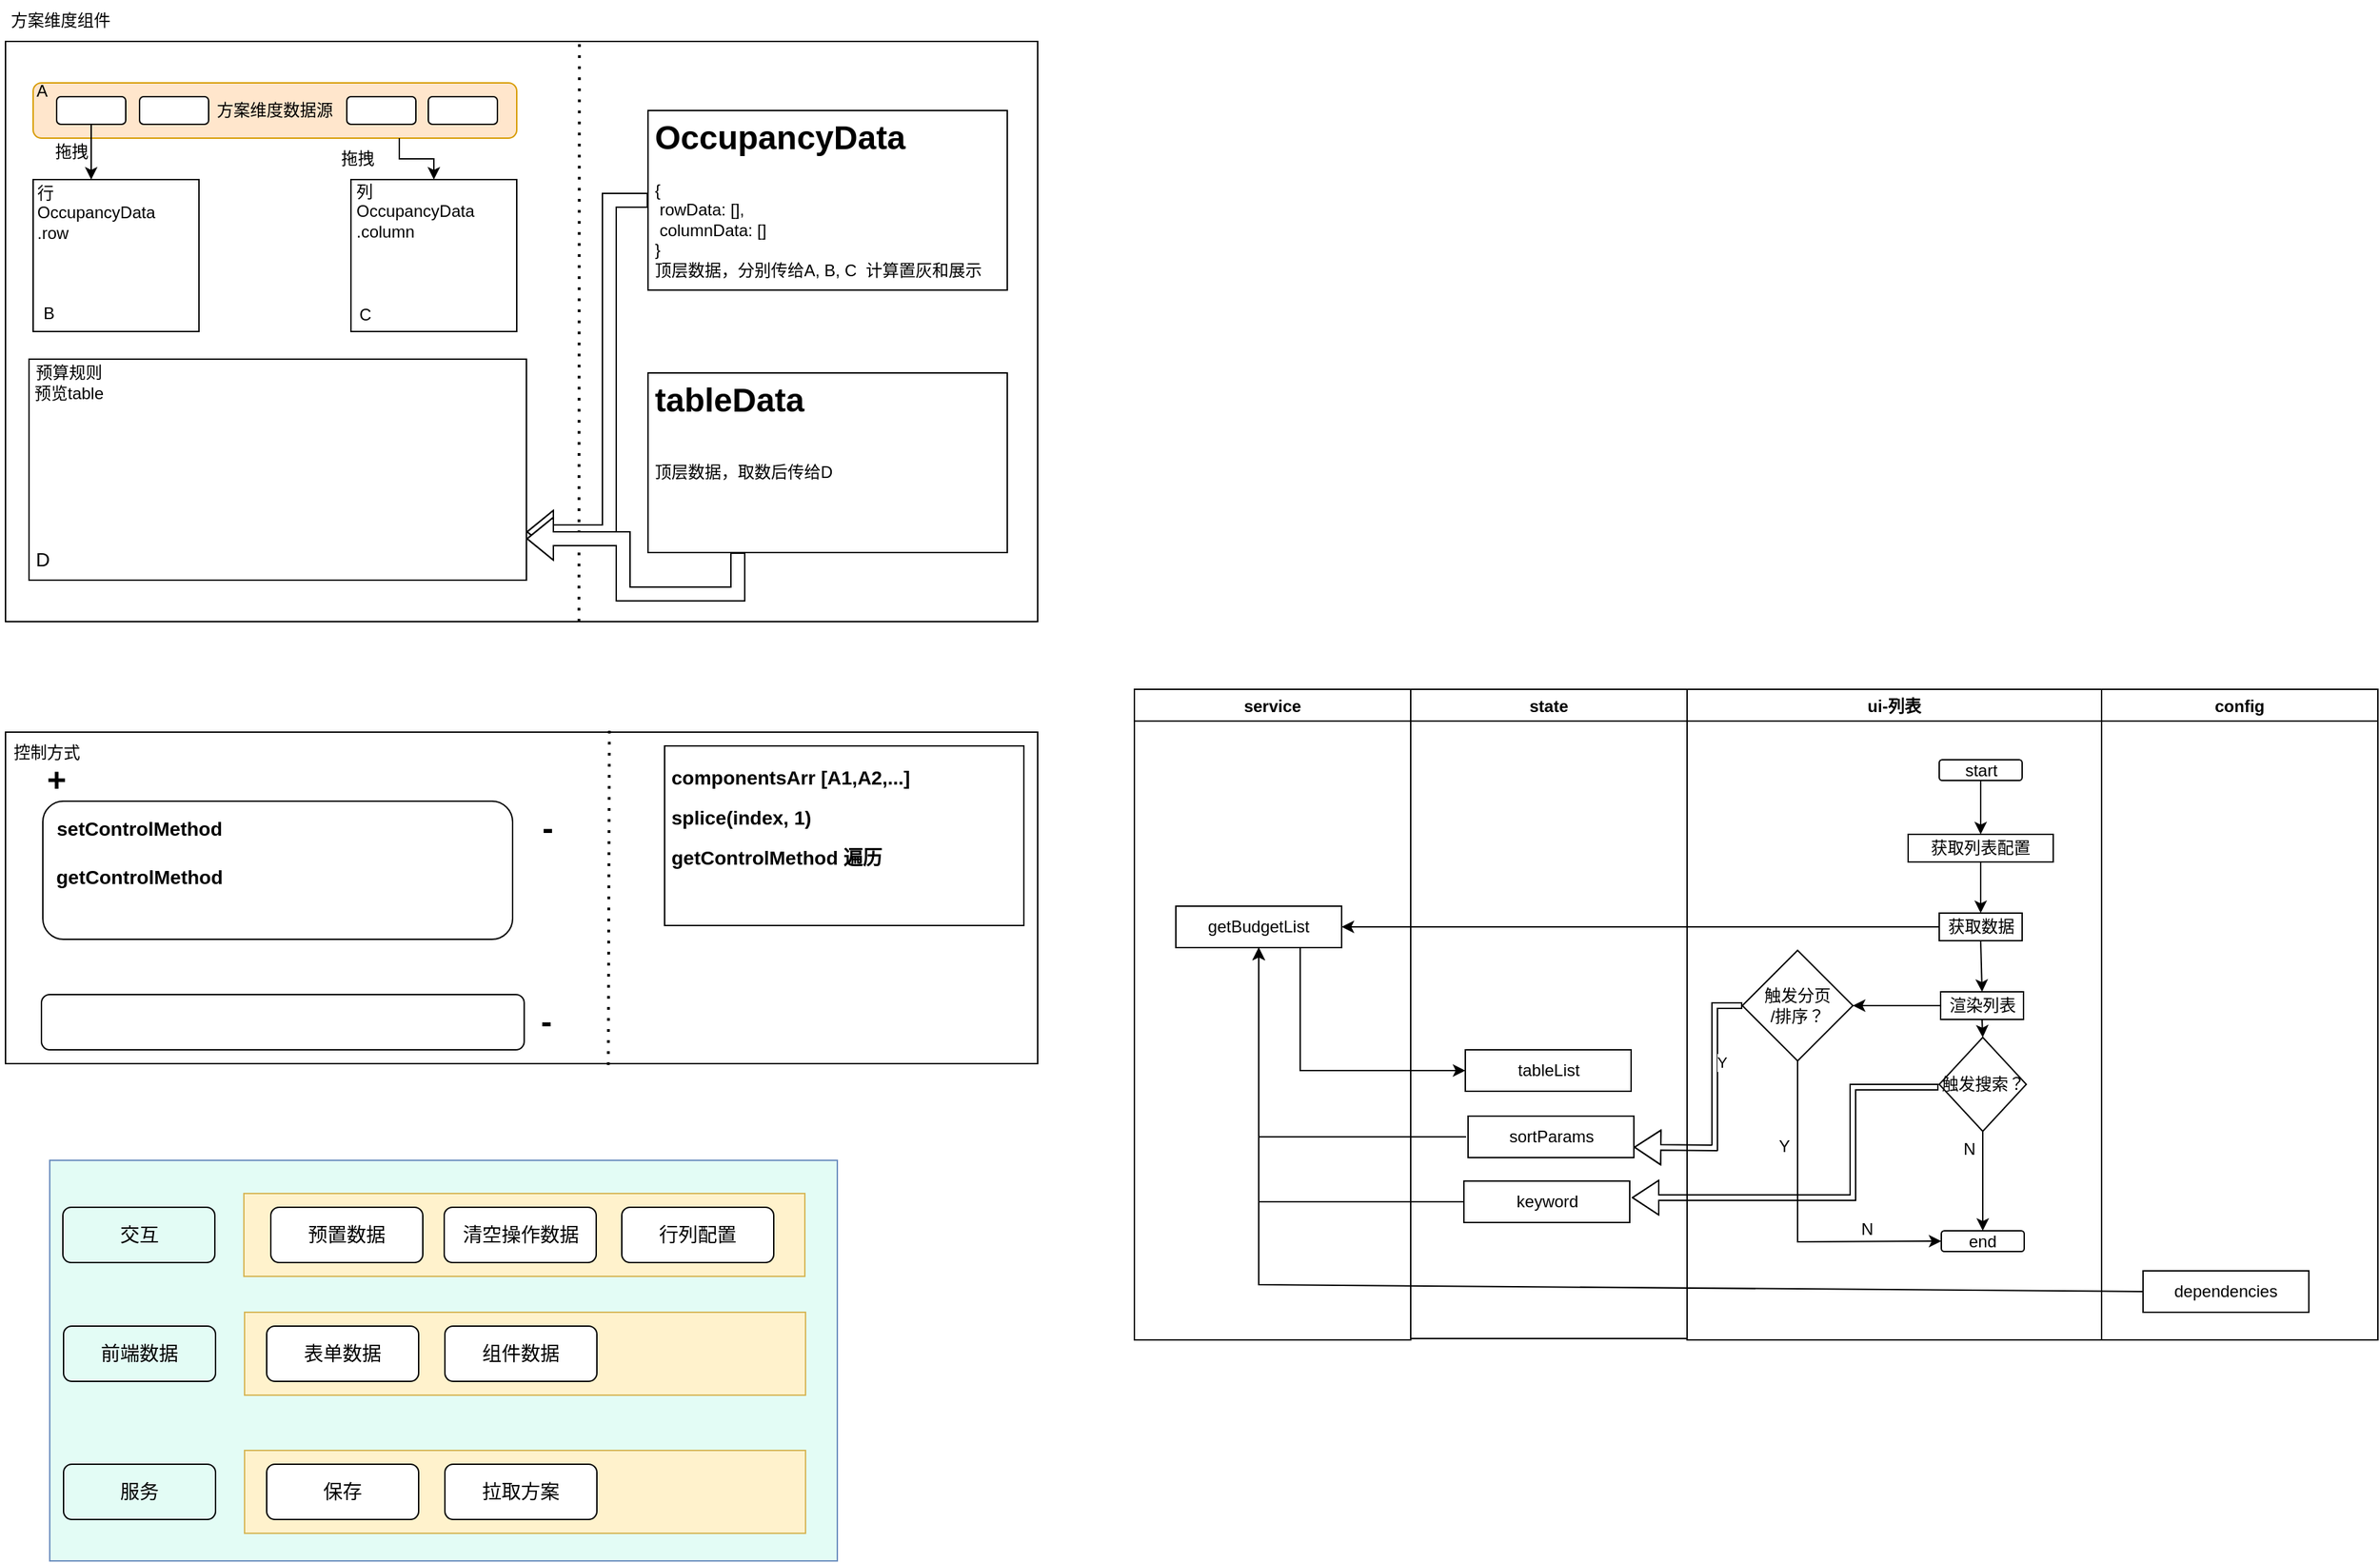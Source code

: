 <mxfile version="16.2.7" type="github">
  <diagram id="qfpWXhSrhyYfTMMbuBGT" name="Page-1">
    <mxGraphModel dx="1426" dy="794" grid="1" gridSize="10" guides="1" tooltips="1" connect="1" arrows="1" fold="1" page="1" pageScale="1" pageWidth="827" pageHeight="1169" math="0" shadow="0">
      <root>
        <mxCell id="0" />
        <mxCell id="1" parent="0" />
        <mxCell id="ocRCpTibMpe3HXO2Mhpm-78" value="" style="rounded=0;whiteSpace=wrap;html=1;fontSize=14;strokeColor=#6c8ebf;fillColor=#E3FCF5;" parent="1" vertex="1">
          <mxGeometry x="115" y="860" width="570" height="290" as="geometry" />
        </mxCell>
        <mxCell id="ocRCpTibMpe3HXO2Mhpm-30" value="" style="rounded=0;whiteSpace=wrap;html=1;fontSize=12;strokeColor=default;fillColor=none;" parent="1" vertex="1">
          <mxGeometry x="83" y="550" width="747" height="240" as="geometry" />
        </mxCell>
        <mxCell id="ocRCpTibMpe3HXO2Mhpm-31" value="控制方式" style="text;html=1;strokeColor=none;fillColor=none;align=center;verticalAlign=middle;whiteSpace=wrap;rounded=0;fontSize=12;" parent="1" vertex="1">
          <mxGeometry x="83" y="550" width="60" height="30" as="geometry" />
        </mxCell>
        <mxCell id="ocRCpTibMpe3HXO2Mhpm-36" value="&lt;font style=&quot;font-size: 24px&quot;&gt;&lt;b&gt;+&lt;/b&gt;&lt;/font&gt;" style="text;html=1;strokeColor=none;fillColor=none;align=center;verticalAlign=middle;whiteSpace=wrap;rounded=0;fontSize=12;" parent="1" vertex="1">
          <mxGeometry x="90" y="570" width="60" height="30" as="geometry" />
        </mxCell>
        <mxCell id="ocRCpTibMpe3HXO2Mhpm-43" value="" style="endArrow=none;dashed=1;html=1;dashPattern=1 3;strokeWidth=2;rounded=0;fontSize=24;fillColor=default;entryX=0.585;entryY=-0.008;entryDx=0;entryDy=0;exitX=0.584;exitY=1.004;exitDx=0;exitDy=0;entryPerimeter=0;exitPerimeter=0;" parent="1" source="ocRCpTibMpe3HXO2Mhpm-30" target="ocRCpTibMpe3HXO2Mhpm-30" edge="1">
          <mxGeometry width="50" height="50" relative="1" as="geometry">
            <mxPoint x="630" y="640" as="sourcePoint" />
            <mxPoint x="680" y="590" as="targetPoint" />
          </mxGeometry>
        </mxCell>
        <mxCell id="ocRCpTibMpe3HXO2Mhpm-1" value="方案维度组件" style="text;html=1;strokeColor=none;fillColor=none;align=center;verticalAlign=middle;whiteSpace=wrap;rounded=0;" parent="1" vertex="1">
          <mxGeometry x="83" y="20" width="80" height="30" as="geometry" />
        </mxCell>
        <mxCell id="ocRCpTibMpe3HXO2Mhpm-2" value="" style="rounded=0;whiteSpace=wrap;html=1;fillColor=none;" parent="1" vertex="1">
          <mxGeometry x="83" y="50" width="747" height="420" as="geometry" />
        </mxCell>
        <mxCell id="ocRCpTibMpe3HXO2Mhpm-3" value="方案维度数据源" style="rounded=1;whiteSpace=wrap;html=1;fillColor=#ffe6cc;strokeColor=#d79b00;" parent="1" vertex="1">
          <mxGeometry x="103" y="80" width="350" height="40" as="geometry" />
        </mxCell>
        <mxCell id="ocRCpTibMpe3HXO2Mhpm-4" value="" style="rounded=1;whiteSpace=wrap;html=1;" parent="1" vertex="1">
          <mxGeometry x="120" y="90" width="50" height="20" as="geometry" />
        </mxCell>
        <mxCell id="ocRCpTibMpe3HXO2Mhpm-5" value="" style="rounded=1;whiteSpace=wrap;html=1;" parent="1" vertex="1">
          <mxGeometry x="180" y="90" width="50" height="20" as="geometry" />
        </mxCell>
        <mxCell id="ocRCpTibMpe3HXO2Mhpm-6" value="" style="rounded=1;whiteSpace=wrap;html=1;" parent="1" vertex="1">
          <mxGeometry x="330" y="90" width="50" height="20" as="geometry" />
        </mxCell>
        <mxCell id="ocRCpTibMpe3HXO2Mhpm-7" value="" style="rounded=1;whiteSpace=wrap;html=1;" parent="1" vertex="1">
          <mxGeometry x="389" y="90" width="50" height="20" as="geometry" />
        </mxCell>
        <mxCell id="ocRCpTibMpe3HXO2Mhpm-8" value="" style="rounded=0;whiteSpace=wrap;html=1;" parent="1" vertex="1">
          <mxGeometry x="103" y="150" width="120" height="110" as="geometry" />
        </mxCell>
        <mxCell id="ocRCpTibMpe3HXO2Mhpm-9" value="" style="rounded=0;whiteSpace=wrap;html=1;" parent="1" vertex="1">
          <mxGeometry x="333" y="150" width="120" height="110" as="geometry" />
        </mxCell>
        <mxCell id="ocRCpTibMpe3HXO2Mhpm-10" value="行&lt;span&gt;OccupancyData .row&lt;/span&gt;" style="text;html=1;strokeColor=none;fillColor=none;align=left;verticalAlign=middle;whiteSpace=wrap;rounded=0;" parent="1" vertex="1">
          <mxGeometry x="104" y="159" width="33" height="30" as="geometry" />
        </mxCell>
        <mxCell id="ocRCpTibMpe3HXO2Mhpm-11" value="&lt;font style=&quot;font-size: 12px&quot;&gt;列&lt;span&gt;OccupancyData .column&lt;/span&gt;&lt;br&gt;&lt;/font&gt;" style="text;html=1;strokeColor=none;fillColor=none;align=left;verticalAlign=middle;whiteSpace=wrap;rounded=0;" parent="1" vertex="1">
          <mxGeometry x="335" y="158" width="33" height="30" as="geometry" />
        </mxCell>
        <mxCell id="ocRCpTibMpe3HXO2Mhpm-12" value="" style="endArrow=classic;html=1;rounded=0;exitX=0.5;exitY=1;exitDx=0;exitDy=0;entryX=0.35;entryY=0;entryDx=0;entryDy=0;entryPerimeter=0;" parent="1" source="ocRCpTibMpe3HXO2Mhpm-4" target="ocRCpTibMpe3HXO2Mhpm-8" edge="1">
          <mxGeometry width="50" height="50" relative="1" as="geometry">
            <mxPoint x="140" y="140" as="sourcePoint" />
            <mxPoint x="190" y="90" as="targetPoint" />
          </mxGeometry>
        </mxCell>
        <mxCell id="ocRCpTibMpe3HXO2Mhpm-13" value="拖拽" style="text;html=1;strokeColor=none;fillColor=none;align=center;verticalAlign=middle;whiteSpace=wrap;rounded=0;" parent="1" vertex="1">
          <mxGeometry x="101" y="115" width="60" height="30" as="geometry" />
        </mxCell>
        <mxCell id="ocRCpTibMpe3HXO2Mhpm-16" value="&lt;h1&gt;OccupancyData&amp;nbsp;&lt;/h1&gt;&lt;div&gt;{&lt;/div&gt;&lt;div&gt;&lt;span style=&quot;white-space: pre&quot;&gt; &lt;/span&gt;rowData: [],&lt;br&gt;&lt;/div&gt;&lt;div&gt;&lt;span style=&quot;white-space: pre&quot;&gt; &lt;/span&gt;columnData: []&lt;br&gt;&lt;/div&gt;&lt;div&gt;}&lt;/div&gt;&lt;div&gt;顶层数据，分别传给A, B, C&amp;nbsp; 计算置灰和展示&lt;/div&gt;" style="text;html=1;strokeColor=default;fillColor=none;spacing=5;spacingTop=-20;whiteSpace=wrap;overflow=hidden;rounded=0;" parent="1" vertex="1">
          <mxGeometry x="548" y="100" width="260" height="130" as="geometry" />
        </mxCell>
        <mxCell id="ocRCpTibMpe3HXO2Mhpm-17" value="A" style="text;html=1;strokeColor=none;fillColor=none;align=center;verticalAlign=middle;whiteSpace=wrap;rounded=0;" parent="1" vertex="1">
          <mxGeometry x="104" y="81" width="11" height="10" as="geometry" />
        </mxCell>
        <mxCell id="ocRCpTibMpe3HXO2Mhpm-18" value="B" style="text;html=1;strokeColor=none;fillColor=none;align=center;verticalAlign=middle;whiteSpace=wrap;rounded=0;" parent="1" vertex="1">
          <mxGeometry x="109" y="242" width="11" height="10" as="geometry" />
        </mxCell>
        <mxCell id="ocRCpTibMpe3HXO2Mhpm-19" value="C" style="text;html=1;strokeColor=none;fillColor=none;align=center;verticalAlign=middle;whiteSpace=wrap;rounded=0;" parent="1" vertex="1">
          <mxGeometry x="338" y="243" width="11" height="10" as="geometry" />
        </mxCell>
        <mxCell id="ocRCpTibMpe3HXO2Mhpm-20" value="拖拽" style="text;html=1;strokeColor=none;fillColor=none;align=center;verticalAlign=middle;whiteSpace=wrap;rounded=0;" parent="1" vertex="1">
          <mxGeometry x="308" y="120" width="60" height="30" as="geometry" />
        </mxCell>
        <mxCell id="ocRCpTibMpe3HXO2Mhpm-21" value="" style="endArrow=classic;html=1;rounded=0;exitX=1;exitY=0;exitDx=0;exitDy=0;entryX=0.5;entryY=0;entryDx=0;entryDy=0;" parent="1" source="ocRCpTibMpe3HXO2Mhpm-20" target="ocRCpTibMpe3HXO2Mhpm-9" edge="1">
          <mxGeometry width="50" height="50" relative="1" as="geometry">
            <mxPoint x="155" y="120" as="sourcePoint" />
            <mxPoint x="155" y="160" as="targetPoint" />
            <Array as="points">
              <mxPoint x="368" y="135" />
              <mxPoint x="393" y="135" />
            </Array>
          </mxGeometry>
        </mxCell>
        <mxCell id="ocRCpTibMpe3HXO2Mhpm-23" value="" style="endArrow=none;dashed=1;html=1;dashPattern=1 3;strokeWidth=2;rounded=0;fontSize=12;entryX=0.556;entryY=-0.002;entryDx=0;entryDy=0;entryPerimeter=0;" parent="1" target="ocRCpTibMpe3HXO2Mhpm-2" edge="1">
          <mxGeometry width="50" height="50" relative="1" as="geometry">
            <mxPoint x="498" y="470" as="sourcePoint" />
            <mxPoint x="440" y="290" as="targetPoint" />
          </mxGeometry>
        </mxCell>
        <mxCell id="ocRCpTibMpe3HXO2Mhpm-25" value="" style="rounded=0;whiteSpace=wrap;html=1;fontSize=12;strokeColor=default;" parent="1" vertex="1">
          <mxGeometry x="100" y="280" width="360" height="160" as="geometry" />
        </mxCell>
        <mxCell id="ocRCpTibMpe3HXO2Mhpm-26" value="预算规则预览table" style="text;html=1;strokeColor=none;fillColor=none;align=center;verticalAlign=middle;whiteSpace=wrap;rounded=0;fontSize=12;" parent="1" vertex="1">
          <mxGeometry x="99" y="282" width="60" height="30" as="geometry" />
        </mxCell>
        <mxCell id="ocRCpTibMpe3HXO2Mhpm-27" value="" style="shape=flexArrow;endArrow=classic;html=1;rounded=0;fontSize=12;exitX=0;exitY=0.5;exitDx=0;exitDy=0;" parent="1" source="ocRCpTibMpe3HXO2Mhpm-16" edge="1">
          <mxGeometry width="50" height="50" relative="1" as="geometry">
            <mxPoint x="390" y="340" as="sourcePoint" />
            <mxPoint x="460" y="405" as="targetPoint" />
            <Array as="points">
              <mxPoint x="520" y="165" />
              <mxPoint x="520" y="290" />
              <mxPoint x="520" y="405" />
            </Array>
          </mxGeometry>
        </mxCell>
        <mxCell id="ocRCpTibMpe3HXO2Mhpm-28" value="&lt;h1&gt;tableData&amp;nbsp;&lt;/h1&gt;&lt;div&gt;&lt;br&gt;&lt;/div&gt;&lt;div&gt;顶层数据，取数后传给D&amp;nbsp;&lt;/div&gt;" style="text;html=1;strokeColor=default;fillColor=none;spacing=5;spacingTop=-20;whiteSpace=wrap;overflow=hidden;rounded=0;" parent="1" vertex="1">
          <mxGeometry x="548" y="290" width="260" height="130" as="geometry" />
        </mxCell>
        <mxCell id="ocRCpTibMpe3HXO2Mhpm-29" value="" style="shape=flexArrow;endArrow=classic;html=1;rounded=0;fontSize=12;exitX=0.25;exitY=1;exitDx=0;exitDy=0;fillColor=default;" parent="1" source="ocRCpTibMpe3HXO2Mhpm-28" edge="1">
          <mxGeometry width="50" height="50" relative="1" as="geometry">
            <mxPoint x="390" y="340" as="sourcePoint" />
            <mxPoint x="460" y="410" as="targetPoint" />
            <Array as="points">
              <mxPoint x="613" y="450" />
              <mxPoint x="530" y="450" />
              <mxPoint x="530" y="410" />
            </Array>
          </mxGeometry>
        </mxCell>
        <mxCell id="ocRCpTibMpe3HXO2Mhpm-33" value="" style="rounded=1;whiteSpace=wrap;html=1;fontSize=12;strokeColor=default;fillColor=default;" parent="1" vertex="1">
          <mxGeometry x="110" y="600" width="340" height="100" as="geometry" />
        </mxCell>
        <mxCell id="ocRCpTibMpe3HXO2Mhpm-37" value="&lt;font style=&quot;font-size: 24px&quot;&gt;&lt;b&gt;-&lt;/b&gt;&lt;/font&gt;" style="text;html=1;strokeColor=none;fillColor=none;align=center;verticalAlign=middle;whiteSpace=wrap;rounded=0;fontSize=12;" parent="1" vertex="1">
          <mxGeometry x="451.25" y="605" width="48.75" height="30" as="geometry" />
        </mxCell>
        <mxCell id="ocRCpTibMpe3HXO2Mhpm-51" value="&lt;h1&gt;&lt;span style=&quot;font-size: 14px&quot;&gt;componentsArr [A1,A2,...]&lt;br&gt;splice(index, 1)&lt;br&gt;getControlMethod 遍历&lt;/span&gt;&lt;/h1&gt;" style="text;html=1;strokeColor=default;fillColor=none;spacing=5;spacingTop=-20;whiteSpace=wrap;overflow=hidden;rounded=0;" parent="1" vertex="1">
          <mxGeometry x="560" y="560" width="260" height="130" as="geometry" />
        </mxCell>
        <mxCell id="ocRCpTibMpe3HXO2Mhpm-52" value="D" style="text;html=1;strokeColor=none;fillColor=none;align=center;verticalAlign=middle;whiteSpace=wrap;rounded=0;fontSize=14;" parent="1" vertex="1">
          <mxGeometry x="79.5" y="410" width="60" height="30" as="geometry" />
        </mxCell>
        <mxCell id="ocRCpTibMpe3HXO2Mhpm-53" value="" style="group" parent="1" vertex="1" connectable="0">
          <mxGeometry x="109" y="740" width="390" height="40" as="geometry" />
        </mxCell>
        <mxCell id="ocRCpTibMpe3HXO2Mhpm-45" value="" style="rounded=1;whiteSpace=wrap;html=1;fontSize=12;strokeColor=default;fillColor=default;" parent="ocRCpTibMpe3HXO2Mhpm-53" vertex="1">
          <mxGeometry width="349.375" height="40" as="geometry" />
        </mxCell>
        <mxCell id="ocRCpTibMpe3HXO2Mhpm-46" value="&lt;font style=&quot;font-size: 24px&quot;&gt;&lt;b&gt;-&lt;/b&gt;&lt;/font&gt;" style="text;html=1;strokeColor=none;fillColor=none;align=center;verticalAlign=middle;whiteSpace=wrap;rounded=0;fontSize=12;" parent="ocRCpTibMpe3HXO2Mhpm-53" vertex="1">
          <mxGeometry x="341.25" y="5" width="48.75" height="30" as="geometry" />
        </mxCell>
        <mxCell id="ocRCpTibMpe3HXO2Mhpm-54" value="&lt;h1 style=&quot;text-align: left&quot;&gt;&lt;span style=&quot;font-size: 14px&quot;&gt;setControlMethod&lt;/span&gt;&lt;/h1&gt;" style="text;html=1;strokeColor=none;fillColor=none;align=center;verticalAlign=middle;whiteSpace=wrap;rounded=0;fontSize=14;" parent="1" vertex="1">
          <mxGeometry x="150" y="600" width="60" height="30" as="geometry" />
        </mxCell>
        <mxCell id="ocRCpTibMpe3HXO2Mhpm-55" value="&lt;h1 style=&quot;text-align: left&quot;&gt;&lt;span style=&quot;font-size: 14px&quot;&gt;getControlMethod&lt;/span&gt;&lt;/h1&gt;" style="text;html=1;strokeColor=none;fillColor=none;align=center;verticalAlign=middle;whiteSpace=wrap;rounded=0;fontSize=14;" parent="1" vertex="1">
          <mxGeometry x="150" y="635" width="60" height="30" as="geometry" />
        </mxCell>
        <mxCell id="ocRCpTibMpe3HXO2Mhpm-79" value="" style="group" parent="1" vertex="1" connectable="0">
          <mxGeometry x="124.5" y="884" width="537.5" height="246" as="geometry" />
        </mxCell>
        <mxCell id="ocRCpTibMpe3HXO2Mhpm-69" value="" style="group" parent="ocRCpTibMpe3HXO2Mhpm-79" vertex="1" connectable="0">
          <mxGeometry width="537" height="60" as="geometry" />
        </mxCell>
        <mxCell id="ocRCpTibMpe3HXO2Mhpm-63" value="" style="rounded=0;whiteSpace=wrap;html=1;fontSize=14;strokeColor=#d6b656;fillColor=#fff2cc;" parent="ocRCpTibMpe3HXO2Mhpm-69" vertex="1">
          <mxGeometry x="131" width="406" height="60" as="geometry" />
        </mxCell>
        <mxCell id="ocRCpTibMpe3HXO2Mhpm-58" value="行列配置" style="rounded=1;whiteSpace=wrap;html=1;fontSize=14;strokeColor=default;fillColor=default;" parent="ocRCpTibMpe3HXO2Mhpm-69" vertex="1">
          <mxGeometry x="404.5" y="10" width="110" height="40" as="geometry" />
        </mxCell>
        <mxCell id="ocRCpTibMpe3HXO2Mhpm-60" value="交互" style="rounded=1;whiteSpace=wrap;html=1;fontSize=14;strokeColor=default;fillColor=none;" parent="ocRCpTibMpe3HXO2Mhpm-69" vertex="1">
          <mxGeometry y="10" width="110" height="40" as="geometry" />
        </mxCell>
        <mxCell id="ocRCpTibMpe3HXO2Mhpm-61" value="清空操作数据" style="rounded=1;whiteSpace=wrap;html=1;fontSize=14;strokeColor=default;fillColor=default;" parent="ocRCpTibMpe3HXO2Mhpm-69" vertex="1">
          <mxGeometry x="276" y="10" width="110" height="40" as="geometry" />
        </mxCell>
        <mxCell id="ocRCpTibMpe3HXO2Mhpm-72" value="预置数据" style="rounded=1;whiteSpace=wrap;html=1;fontSize=14;strokeColor=default;fillColor=default;" parent="ocRCpTibMpe3HXO2Mhpm-69" vertex="1">
          <mxGeometry x="150.5" y="10" width="110" height="40" as="geometry" />
        </mxCell>
        <mxCell id="ocRCpTibMpe3HXO2Mhpm-70" value="" style="group" parent="ocRCpTibMpe3HXO2Mhpm-79" vertex="1" connectable="0">
          <mxGeometry x="0.5" y="186" width="537" height="60" as="geometry" />
        </mxCell>
        <mxCell id="ocRCpTibMpe3HXO2Mhpm-64" value="服务" style="rounded=1;whiteSpace=wrap;html=1;fontSize=14;strokeColor=default;fillColor=none;" parent="ocRCpTibMpe3HXO2Mhpm-70" vertex="1">
          <mxGeometry y="10" width="110" height="40" as="geometry" />
        </mxCell>
        <mxCell id="ocRCpTibMpe3HXO2Mhpm-66" value="" style="rounded=0;whiteSpace=wrap;html=1;fontSize=14;strokeColor=#d6b656;fillColor=#fff2cc;" parent="ocRCpTibMpe3HXO2Mhpm-70" vertex="1">
          <mxGeometry x="131" width="406" height="60" as="geometry" />
        </mxCell>
        <mxCell id="ocRCpTibMpe3HXO2Mhpm-67" value="保存" style="rounded=1;whiteSpace=wrap;html=1;fontSize=14;strokeColor=default;fillColor=default;" parent="ocRCpTibMpe3HXO2Mhpm-70" vertex="1">
          <mxGeometry x="147" y="10" width="110" height="40" as="geometry" />
        </mxCell>
        <mxCell id="ocRCpTibMpe3HXO2Mhpm-68" value="拉取方案" style="rounded=1;whiteSpace=wrap;html=1;fontSize=14;strokeColor=default;fillColor=default;" parent="ocRCpTibMpe3HXO2Mhpm-70" vertex="1">
          <mxGeometry x="276" y="10" width="110" height="40" as="geometry" />
        </mxCell>
        <mxCell id="ocRCpTibMpe3HXO2Mhpm-73" value="" style="group" parent="ocRCpTibMpe3HXO2Mhpm-79" vertex="1" connectable="0">
          <mxGeometry x="0.5" y="86" width="537" height="60" as="geometry" />
        </mxCell>
        <mxCell id="ocRCpTibMpe3HXO2Mhpm-74" value="前端数据" style="rounded=1;whiteSpace=wrap;html=1;fontSize=14;strokeColor=default;fillColor=none;" parent="ocRCpTibMpe3HXO2Mhpm-73" vertex="1">
          <mxGeometry y="10" width="110" height="40" as="geometry" />
        </mxCell>
        <mxCell id="ocRCpTibMpe3HXO2Mhpm-75" value="" style="rounded=0;whiteSpace=wrap;html=1;fontSize=14;strokeColor=#d6b656;fillColor=#fff2cc;" parent="ocRCpTibMpe3HXO2Mhpm-73" vertex="1">
          <mxGeometry x="131" width="406" height="60" as="geometry" />
        </mxCell>
        <mxCell id="ocRCpTibMpe3HXO2Mhpm-76" value="表单数据" style="rounded=1;whiteSpace=wrap;html=1;fontSize=14;strokeColor=default;fillColor=default;" parent="ocRCpTibMpe3HXO2Mhpm-73" vertex="1">
          <mxGeometry x="147" y="10" width="110" height="40" as="geometry" />
        </mxCell>
        <mxCell id="ocRCpTibMpe3HXO2Mhpm-77" value="组件数据" style="rounded=1;whiteSpace=wrap;html=1;fontSize=14;strokeColor=default;fillColor=default;" parent="ocRCpTibMpe3HXO2Mhpm-73" vertex="1">
          <mxGeometry x="276" y="10" width="110" height="40" as="geometry" />
        </mxCell>
        <mxCell id="5oGY8zhfFjUprAflUnd5-39" value="service" style="swimlane;strokeColor=default;fillColor=none;" parent="1" vertex="1">
          <mxGeometry x="900" y="519" width="200" height="471" as="geometry" />
        </mxCell>
        <mxCell id="5oGY8zhfFjUprAflUnd5-40" value="&lt;span style=&quot;text-align: left&quot;&gt;getBudgetList&lt;/span&gt;" style="whiteSpace=wrap;html=1;strokeColor=default;fillColor=none;" parent="5oGY8zhfFjUprAflUnd5-39" vertex="1">
          <mxGeometry x="30" y="157" width="120" height="30" as="geometry" />
        </mxCell>
        <mxCell id="5oGY8zhfFjUprAflUnd5-41" style="edgeStyle=orthogonalEdgeStyle;rounded=0;orthogonalLoop=1;jettySize=auto;html=1;exitX=0.5;exitY=1;exitDx=0;exitDy=0;" parent="5oGY8zhfFjUprAflUnd5-39" source="5oGY8zhfFjUprAflUnd5-40" target="5oGY8zhfFjUprAflUnd5-40" edge="1">
          <mxGeometry relative="1" as="geometry" />
        </mxCell>
        <mxCell id="5oGY8zhfFjUprAflUnd5-47" value="ui-列表" style="swimlane;strokeColor=default;fillColor=none;" parent="1" vertex="1">
          <mxGeometry x="1300" y="519" width="300" height="471" as="geometry" />
        </mxCell>
        <mxCell id="5oGY8zhfFjUprAflUnd5-52" value="start" style="rounded=1;whiteSpace=wrap;html=1;strokeColor=default;fillColor=none;" parent="5oGY8zhfFjUprAflUnd5-47" vertex="1">
          <mxGeometry x="182.5" y="51" width="60" height="15" as="geometry" />
        </mxCell>
        <mxCell id="5oGY8zhfFjUprAflUnd5-55" value="获取数据" style="rounded=0;whiteSpace=wrap;html=1;strokeColor=default;fillColor=none;" parent="5oGY8zhfFjUprAflUnd5-47" vertex="1">
          <mxGeometry x="182.5" y="162" width="60" height="20" as="geometry" />
        </mxCell>
        <mxCell id="5oGY8zhfFjUprAflUnd5-56" value="渲染列表" style="rounded=0;whiteSpace=wrap;html=1;strokeColor=default;fillColor=none;" parent="5oGY8zhfFjUprAflUnd5-47" vertex="1">
          <mxGeometry x="183.5" y="219" width="60" height="20" as="geometry" />
        </mxCell>
        <mxCell id="5oGY8zhfFjUprAflUnd5-75" style="edgeStyle=orthogonalEdgeStyle;rounded=0;orthogonalLoop=1;jettySize=auto;html=1;exitX=0.5;exitY=1;exitDx=0;exitDy=0;entryX=0.5;entryY=0;entryDx=0;entryDy=0;" parent="5oGY8zhfFjUprAflUnd5-47" source="5oGY8zhfFjUprAflUnd5-59" target="5oGY8zhfFjUprAflUnd5-63" edge="1">
          <mxGeometry relative="1" as="geometry" />
        </mxCell>
        <mxCell id="5oGY8zhfFjUprAflUnd5-59" value="触发搜索？" style="rhombus;whiteSpace=wrap;html=1;strokeColor=default;fillColor=none;" parent="5oGY8zhfFjUprAflUnd5-47" vertex="1">
          <mxGeometry x="182.5" y="252" width="63" height="68" as="geometry" />
        </mxCell>
        <mxCell id="5oGY8zhfFjUprAflUnd5-61" value="触发分页&lt;br&gt;/排序？" style="rhombus;whiteSpace=wrap;html=1;strokeColor=default;fillColor=none;" parent="5oGY8zhfFjUprAflUnd5-47" vertex="1">
          <mxGeometry x="40" y="189" width="80" height="80" as="geometry" />
        </mxCell>
        <mxCell id="5oGY8zhfFjUprAflUnd5-63" value="end" style="rounded=1;whiteSpace=wrap;html=1;strokeColor=default;fillColor=none;" parent="5oGY8zhfFjUprAflUnd5-47" vertex="1">
          <mxGeometry x="184" y="392" width="60" height="15" as="geometry" />
        </mxCell>
        <mxCell id="5oGY8zhfFjUprAflUnd5-64" value="获取列表配置" style="rounded=0;whiteSpace=wrap;html=1;strokeColor=default;fillColor=none;" parent="5oGY8zhfFjUprAflUnd5-47" vertex="1">
          <mxGeometry x="160" y="105" width="105" height="20" as="geometry" />
        </mxCell>
        <mxCell id="5oGY8zhfFjUprAflUnd5-66" value="" style="endArrow=classic;html=1;rounded=0;exitX=0.5;exitY=1;exitDx=0;exitDy=0;entryX=0.5;entryY=0;entryDx=0;entryDy=0;" parent="5oGY8zhfFjUprAflUnd5-47" source="5oGY8zhfFjUprAflUnd5-52" target="5oGY8zhfFjUprAflUnd5-64" edge="1">
          <mxGeometry width="50" height="50" relative="1" as="geometry">
            <mxPoint x="130" y="111" as="sourcePoint" />
            <mxPoint x="180" y="61" as="targetPoint" />
          </mxGeometry>
        </mxCell>
        <mxCell id="5oGY8zhfFjUprAflUnd5-67" value="" style="endArrow=classic;html=1;rounded=0;exitX=0.5;exitY=1;exitDx=0;exitDy=0;entryX=0.5;entryY=0;entryDx=0;entryDy=0;" parent="5oGY8zhfFjUprAflUnd5-47" source="5oGY8zhfFjUprAflUnd5-64" target="5oGY8zhfFjUprAflUnd5-55" edge="1">
          <mxGeometry width="50" height="50" relative="1" as="geometry">
            <mxPoint x="130" y="111" as="sourcePoint" />
            <mxPoint x="180" y="61" as="targetPoint" />
          </mxGeometry>
        </mxCell>
        <mxCell id="5oGY8zhfFjUprAflUnd5-69" value="" style="endArrow=classic;html=1;rounded=0;exitX=0.5;exitY=1;exitDx=0;exitDy=0;entryX=0.5;entryY=0;entryDx=0;entryDy=0;" parent="5oGY8zhfFjUprAflUnd5-47" source="5oGY8zhfFjUprAflUnd5-55" target="5oGY8zhfFjUprAflUnd5-56" edge="1">
          <mxGeometry width="50" height="50" relative="1" as="geometry">
            <mxPoint x="406" y="114" as="sourcePoint" />
            <mxPoint x="407" y="151" as="targetPoint" />
          </mxGeometry>
        </mxCell>
        <mxCell id="5oGY8zhfFjUprAflUnd5-70" value="" style="endArrow=classic;html=1;rounded=0;exitX=0.5;exitY=1;exitDx=0;exitDy=0;entryX=0.5;entryY=0;entryDx=0;entryDy=0;" parent="5oGY8zhfFjUprAflUnd5-47" source="5oGY8zhfFjUprAflUnd5-56" target="5oGY8zhfFjUprAflUnd5-59" edge="1">
          <mxGeometry width="50" height="50" relative="1" as="geometry">
            <mxPoint x="407" y="171" as="sourcePoint" />
            <mxPoint x="408" y="208" as="targetPoint" />
          </mxGeometry>
        </mxCell>
        <mxCell id="5oGY8zhfFjUprAflUnd5-82" value="" style="endArrow=classic;html=1;rounded=0;exitX=0;exitY=0.5;exitDx=0;exitDy=0;entryX=1;entryY=0.5;entryDx=0;entryDy=0;" parent="5oGY8zhfFjUprAflUnd5-47" source="5oGY8zhfFjUprAflUnd5-56" target="5oGY8zhfFjUprAflUnd5-61" edge="1">
          <mxGeometry width="50" height="50" relative="1" as="geometry">
            <mxPoint x="-170" y="161" as="sourcePoint" />
            <mxPoint x="-120" y="111" as="targetPoint" />
          </mxGeometry>
        </mxCell>
        <mxCell id="5oGY8zhfFjUprAflUnd5-84" value="" style="endArrow=classic;html=1;rounded=0;exitX=0.5;exitY=1;exitDx=0;exitDy=0;entryX=0;entryY=0.5;entryDx=0;entryDy=0;" parent="5oGY8zhfFjUprAflUnd5-47" source="5oGY8zhfFjUprAflUnd5-61" target="5oGY8zhfFjUprAflUnd5-63" edge="1">
          <mxGeometry width="50" height="50" relative="1" as="geometry">
            <mxPoint x="-170" y="161" as="sourcePoint" />
            <mxPoint x="-120" y="111" as="targetPoint" />
            <Array as="points">
              <mxPoint x="80" y="400" />
            </Array>
          </mxGeometry>
        </mxCell>
        <mxCell id="5oGY8zhfFjUprAflUnd5-76" value="N" style="text;html=1;align=center;verticalAlign=middle;resizable=0;points=[];autosize=1;strokeColor=none;fillColor=none;" parent="1" vertex="1">
          <mxGeometry x="1494" y="842" width="20" height="20" as="geometry" />
        </mxCell>
        <mxCell id="5oGY8zhfFjUprAflUnd5-42" value="state" style="swimlane;strokeColor=default;fillColor=none;" parent="1" vertex="1">
          <mxGeometry x="1100" y="519" width="200" height="470" as="geometry" />
        </mxCell>
        <mxCell id="5oGY8zhfFjUprAflUnd5-43" value="&lt;span style=&quot;text-align: left&quot;&gt;tableList&lt;/span&gt;" style="whiteSpace=wrap;html=1;strokeColor=default;fillColor=none;" parent="5oGY8zhfFjUprAflUnd5-42" vertex="1">
          <mxGeometry x="39.5" y="261" width="120" height="30" as="geometry" />
        </mxCell>
        <mxCell id="5oGY8zhfFjUprAflUnd5-44" style="edgeStyle=orthogonalEdgeStyle;rounded=0;orthogonalLoop=1;jettySize=auto;html=1;exitX=0.5;exitY=1;exitDx=0;exitDy=0;" parent="5oGY8zhfFjUprAflUnd5-42" source="5oGY8zhfFjUprAflUnd5-43" target="5oGY8zhfFjUprAflUnd5-43" edge="1">
          <mxGeometry relative="1" as="geometry" />
        </mxCell>
        <mxCell id="5oGY8zhfFjUprAflUnd5-45" value="&lt;span style=&quot;text-align: left&quot;&gt;sortParams&lt;/span&gt;" style="whiteSpace=wrap;html=1;strokeColor=default;fillColor=none;" parent="5oGY8zhfFjUprAflUnd5-42" vertex="1">
          <mxGeometry x="41.5" y="309" width="120" height="30" as="geometry" />
        </mxCell>
        <mxCell id="5oGY8zhfFjUprAflUnd5-46" value="&lt;span style=&quot;text-align: left&quot;&gt;keyword&lt;/span&gt;" style="whiteSpace=wrap;html=1;strokeColor=default;fillColor=none;" parent="5oGY8zhfFjUprAflUnd5-42" vertex="1">
          <mxGeometry x="38.5" y="356" width="120" height="30" as="geometry" />
        </mxCell>
        <mxCell id="5oGY8zhfFjUprAflUnd5-77" value="" style="endArrow=classic;html=1;rounded=0;exitX=0;exitY=0.5;exitDx=0;exitDy=0;entryX=1;entryY=0.5;entryDx=0;entryDy=0;" parent="1" source="5oGY8zhfFjUprAflUnd5-55" target="5oGY8zhfFjUprAflUnd5-40" edge="1">
          <mxGeometry width="50" height="50" relative="1" as="geometry">
            <mxPoint x="1130" y="680" as="sourcePoint" />
            <mxPoint x="1180" y="630" as="targetPoint" />
          </mxGeometry>
        </mxCell>
        <mxCell id="5oGY8zhfFjUprAflUnd5-78" value="" style="shape=flexArrow;endArrow=classic;html=1;rounded=0;width=4;" parent="1" edge="1">
          <mxGeometry width="50" height="50" relative="1" as="geometry">
            <mxPoint x="1482" y="807" as="sourcePoint" />
            <mxPoint x="1260" y="887" as="targetPoint" />
            <Array as="points">
              <mxPoint x="1420" y="807" />
              <mxPoint x="1420" y="887" />
            </Array>
          </mxGeometry>
        </mxCell>
        <mxCell id="5oGY8zhfFjUprAflUnd5-79" value="Y" style="text;html=1;align=center;verticalAlign=middle;resizable=0;points=[];autosize=1;strokeColor=none;fillColor=none;" parent="1" vertex="1">
          <mxGeometry x="1360" y="840" width="20" height="20" as="geometry" />
        </mxCell>
        <mxCell id="5oGY8zhfFjUprAflUnd5-83" value="" style="shape=flexArrow;endArrow=classic;html=1;rounded=0;exitX=0;exitY=0.5;exitDx=0;exitDy=0;entryX=1;entryY=0.75;entryDx=0;entryDy=0;width=4;" parent="1" source="5oGY8zhfFjUprAflUnd5-61" target="5oGY8zhfFjUprAflUnd5-45" edge="1">
          <mxGeometry width="50" height="50" relative="1" as="geometry">
            <mxPoint x="1130" y="680" as="sourcePoint" />
            <mxPoint x="1180" y="630" as="targetPoint" />
            <Array as="points">
              <mxPoint x="1320" y="748" />
              <mxPoint x="1320" y="851" />
            </Array>
          </mxGeometry>
        </mxCell>
        <mxCell id="5oGY8zhfFjUprAflUnd5-86" value="Y" style="edgeLabel;html=1;align=center;verticalAlign=middle;resizable=0;points=[];" parent="5oGY8zhfFjUprAflUnd5-83" vertex="1" connectable="0">
          <mxGeometry x="-0.328" y="5" relative="1" as="geometry">
            <mxPoint as="offset" />
          </mxGeometry>
        </mxCell>
        <mxCell id="5oGY8zhfFjUprAflUnd5-85" value="N" style="text;html=1;align=center;verticalAlign=middle;resizable=0;points=[];autosize=1;strokeColor=none;fillColor=none;" parent="1" vertex="1">
          <mxGeometry x="1420" y="900" width="20" height="20" as="geometry" />
        </mxCell>
        <mxCell id="5oGY8zhfFjUprAflUnd5-89" value="" style="endArrow=classic;html=1;rounded=0;entryX=0.5;entryY=1;entryDx=0;entryDy=0;" parent="1" target="5oGY8zhfFjUprAflUnd5-40" edge="1">
          <mxGeometry width="50" height="50" relative="1" as="geometry">
            <mxPoint x="1140" y="843" as="sourcePoint" />
            <mxPoint x="1180" y="630" as="targetPoint" />
            <Array as="points">
              <mxPoint x="1120" y="843" />
              <mxPoint x="990" y="843" />
            </Array>
          </mxGeometry>
        </mxCell>
        <mxCell id="5oGY8zhfFjUprAflUnd5-90" value="" style="endArrow=classic;html=1;rounded=0;exitX=0;exitY=0.5;exitDx=0;exitDy=0;entryX=0.5;entryY=1;entryDx=0;entryDy=0;" parent="1" source="5oGY8zhfFjUprAflUnd5-46" target="5oGY8zhfFjUprAflUnd5-40" edge="1">
          <mxGeometry width="50" height="50" relative="1" as="geometry">
            <mxPoint x="960" y="940" as="sourcePoint" />
            <mxPoint x="1010" y="890" as="targetPoint" />
            <Array as="points">
              <mxPoint x="990" y="890" />
            </Array>
          </mxGeometry>
        </mxCell>
        <mxCell id="5oGY8zhfFjUprAflUnd5-91" value="" style="endArrow=classic;html=1;rounded=0;exitX=0.75;exitY=1;exitDx=0;exitDy=0;entryX=0;entryY=0.5;entryDx=0;entryDy=0;" parent="1" source="5oGY8zhfFjUprAflUnd5-40" target="5oGY8zhfFjUprAflUnd5-43" edge="1">
          <mxGeometry width="50" height="50" relative="1" as="geometry">
            <mxPoint x="1130" y="680" as="sourcePoint" />
            <mxPoint x="1180" y="630" as="targetPoint" />
            <Array as="points">
              <mxPoint x="1020" y="795" />
            </Array>
          </mxGeometry>
        </mxCell>
        <mxCell id="_sy5jYevpZB73Z-xPjcG-2" value="config" style="swimlane;strokeColor=default;fillColor=none;" vertex="1" parent="1">
          <mxGeometry x="1600" y="519" width="200" height="471" as="geometry" />
        </mxCell>
        <mxCell id="_sy5jYevpZB73Z-xPjcG-3" value="&lt;span style=&quot;text-align: left&quot;&gt;dependencies&lt;/span&gt;" style="whiteSpace=wrap;html=1;strokeColor=default;fillColor=none;" vertex="1" parent="_sy5jYevpZB73Z-xPjcG-2">
          <mxGeometry x="30" y="421" width="120" height="30" as="geometry" />
        </mxCell>
        <mxCell id="_sy5jYevpZB73Z-xPjcG-4" style="edgeStyle=orthogonalEdgeStyle;rounded=0;orthogonalLoop=1;jettySize=auto;html=1;exitX=0.5;exitY=1;exitDx=0;exitDy=0;" edge="1" parent="_sy5jYevpZB73Z-xPjcG-2" source="_sy5jYevpZB73Z-xPjcG-3" target="_sy5jYevpZB73Z-xPjcG-3">
          <mxGeometry relative="1" as="geometry" />
        </mxCell>
        <mxCell id="_sy5jYevpZB73Z-xPjcG-5" value="" style="endArrow=classic;html=1;rounded=0;exitX=0;exitY=0.5;exitDx=0;exitDy=0;entryX=0.5;entryY=1;entryDx=0;entryDy=0;" edge="1" parent="1" source="_sy5jYevpZB73Z-xPjcG-3" target="5oGY8zhfFjUprAflUnd5-40">
          <mxGeometry width="50" height="50" relative="1" as="geometry">
            <mxPoint x="1060" y="930" as="sourcePoint" />
            <mxPoint x="1110" y="880" as="targetPoint" />
            <Array as="points">
              <mxPoint x="990" y="950" />
            </Array>
          </mxGeometry>
        </mxCell>
      </root>
    </mxGraphModel>
  </diagram>
</mxfile>
